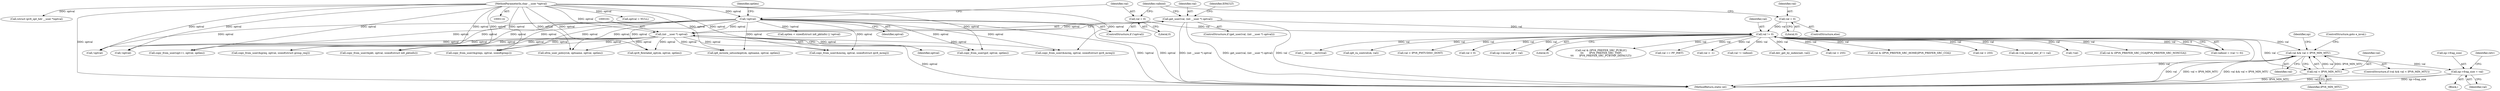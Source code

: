 digraph "0_linux_45f6fad84cc305103b28d73482b344d7f5b76f39_11@pointer" {
"1001824" [label="(Call,np->frag_size = val)"];
"1001818" [label="(Call,val && val < IPV6_MIN_MTU)"];
"1001820" [label="(Call,val < IPV6_MIN_MTU)"];
"1000172" [label="(Call,val != 0)"];
"1000158" [label="(Call,get_user(val, (int __user *) optval))"];
"1000160" [label="(Call,(int __user *) optval)"];
"1000144" [label="(Call,!optval)"];
"1000118" [label="(MethodParameterIn,char __user *optval)"];
"1000167" [label="(Call,val = 0)"];
"1000146" [label="(Call,val = 0)"];
"1001822" [label="(Identifier,IPV6_MIN_MTU)"];
"1001569" [label="(Call,copy_from_user(&greqs, optval, sizeof(greqs)))"];
"1001977" [label="(Call,val & (IPV6_PREFER_SRC_CGA|IPV6_PREFER_SRC_NONCGA))"];
"1000954" [label="(Call,optlen < sizeof(struct in6_pktinfo) || !optval)"];
"1001897" [label="(Call,xfrm_user_policy(sk, optname, optval, optlen))"];
"1001876" [label="(Call,ipv6_flowlabel_opt(sk, optval, optlen))"];
"1000170" [label="(Call,valbool = (val != 0))"];
"1000145" [label="(Identifier,optval)"];
"1000179" [label="(Call,ip6_mroute_setsockopt(sk, optname, optval, optlen))"];
"1001826" [label="(Identifier,np)"];
"1001267" [label="(Call,(__force __be32)val)"];
"1001821" [label="(Identifier,val)"];
"1001781" [label="(Call,ip6_ra_control(sk, val))"];
"1001794" [label="(Call,val < IPV6_PMTUDISC_DONT)"];
"1002013" [label="(Call,val < 0)"];
"1001362" [label="(Call,np->mcast_oif = val)"];
"1000157" [label="(ControlStructure,if (get_user(val, (int __user *) optval)))"];
"1000167" [label="(Call,val = 0)"];
"1000144" [label="(Call,!optval)"];
"1001446" [label="(Call,copy_from_user(&mreq, optval, sizeof(struct ipv6_mreq)))"];
"1000166" [label="(ControlStructure,else)"];
"1000174" [label="(Literal,0)"];
"1000810" [label="(Call,optval = NULL)"];
"1001819" [label="(Identifier,val)"];
"1000118" [label="(MethodParameterIn,char __user *optval)"];
"1002065" [label="(MethodReturn,static int)"];
"1000173" [label="(Identifier,val)"];
"1000191" [label="(Block,)"];
"1000865" [label="(Call,(struct ipv6_opt_hdr __user *)optval)"];
"1000147" [label="(Identifier,val)"];
"1001828" [label="(Identifier,val)"];
"1001721" [label="(Call,copy_from_user(gsf, optval, optlen))"];
"1000168" [label="(Identifier,val)"];
"1001824" [label="(Call,np->frag_size = val)"];
"1001830" [label="(Identifier,retv)"];
"1001924" [label="(Call,val & (IPV6_PREFER_SRC_PUBLIC|\n\t\t\t       IPV6_PREFER_SRC_TMP|\n\t\t\t       IPV6_PREFER_SRC_PUBTMP_DEFAULT))"];
"1000200" [label="(Call,val == PF_INET)"];
"1000159" [label="(Identifier,val)"];
"1001396" [label="(Call,copy_from_user(&mreq, optval, sizeof(struct ipv6_mreq)))"];
"1000165" [label="(Identifier,EFAULT)"];
"1000172" [label="(Call,val != 0)"];
"1001825" [label="(Call,np->frag_size)"];
"1000158" [label="(Call,get_user(val, (int __user *) optval))"];
"1000656" [label="(Call,val < -1)"];
"1000815" [label="(Call,!optval)"];
"1001823" [label="(ControlStructure,goto e_inval;)"];
"1000959" [label="(Call,!optval)"];
"1001236" [label="(Call,val != valbool)"];
"1001348" [label="(Call,dev_get_by_index(net, val))"];
"1001818" [label="(Call,val && val < IPV6_MIN_MTU)"];
"1001817" [label="(ControlStructure,if (val && val < IPV6_MIN_MTU))"];
"1001172" [label="(Call,val > 255)"];
"1000148" [label="(Literal,0)"];
"1000171" [label="(Identifier,valbool)"];
"1001956" [label="(Call,val & (IPV6_PREFER_SRC_HOME|IPV6_PREFER_SRC_COA))"];
"1000169" [label="(Literal,0)"];
"1000160" [label="(Call,(int __user *) optval)"];
"1001820" [label="(Call,val < IPV6_MIN_MTU)"];
"1000162" [label="(Identifier,optval)"];
"1001205" [label="(Call,val > 255)"];
"1001099" [label="(Call,copy_from_user(opt+1, optval, optlen))"];
"1000146" [label="(Call,val = 0)"];
"1001497" [label="(Call,copy_from_user(&greq, optval, sizeof(struct group_req)))"];
"1000143" [label="(ControlStructure,if (!optval))"];
"1000963" [label="(Call,copy_from_user(&pkt, optval, sizeof(struct in6_pktinfo)))"];
"1000153" [label="(Identifier,optlen)"];
"1001340" [label="(Call,sk->sk_bound_dev_if != val)"];
"1001846" [label="(Call,!val)"];
"1001824" -> "1000191"  [label="AST: "];
"1001824" -> "1001828"  [label="CFG: "];
"1001825" -> "1001824"  [label="AST: "];
"1001828" -> "1001824"  [label="AST: "];
"1001830" -> "1001824"  [label="CFG: "];
"1001824" -> "1002065"  [label="DDG: np->frag_size"];
"1001824" -> "1002065"  [label="DDG: val"];
"1001818" -> "1001824"  [label="DDG: val"];
"1001818" -> "1001817"  [label="AST: "];
"1001818" -> "1001819"  [label="CFG: "];
"1001818" -> "1001820"  [label="CFG: "];
"1001819" -> "1001818"  [label="AST: "];
"1001820" -> "1001818"  [label="AST: "];
"1001823" -> "1001818"  [label="CFG: "];
"1001826" -> "1001818"  [label="CFG: "];
"1001818" -> "1002065"  [label="DDG: val"];
"1001818" -> "1002065"  [label="DDG: val < IPV6_MIN_MTU"];
"1001818" -> "1002065"  [label="DDG: val && val < IPV6_MIN_MTU"];
"1001820" -> "1001818"  [label="DDG: val"];
"1001820" -> "1001818"  [label="DDG: IPV6_MIN_MTU"];
"1000172" -> "1001818"  [label="DDG: val"];
"1001820" -> "1001822"  [label="CFG: "];
"1001821" -> "1001820"  [label="AST: "];
"1001822" -> "1001820"  [label="AST: "];
"1001820" -> "1002065"  [label="DDG: IPV6_MIN_MTU"];
"1000172" -> "1001820"  [label="DDG: val"];
"1000172" -> "1000170"  [label="AST: "];
"1000172" -> "1000174"  [label="CFG: "];
"1000173" -> "1000172"  [label="AST: "];
"1000174" -> "1000172"  [label="AST: "];
"1000170" -> "1000172"  [label="CFG: "];
"1000172" -> "1002065"  [label="DDG: val"];
"1000172" -> "1000170"  [label="DDG: val"];
"1000172" -> "1000170"  [label="DDG: 0"];
"1000158" -> "1000172"  [label="DDG: val"];
"1000167" -> "1000172"  [label="DDG: val"];
"1000146" -> "1000172"  [label="DDG: val"];
"1000172" -> "1000200"  [label="DDG: val"];
"1000172" -> "1000656"  [label="DDG: val"];
"1000172" -> "1001172"  [label="DDG: val"];
"1000172" -> "1001205"  [label="DDG: val"];
"1000172" -> "1001236"  [label="DDG: val"];
"1000172" -> "1001267"  [label="DDG: val"];
"1000172" -> "1001340"  [label="DDG: val"];
"1000172" -> "1001348"  [label="DDG: val"];
"1000172" -> "1001362"  [label="DDG: val"];
"1000172" -> "1001781"  [label="DDG: val"];
"1000172" -> "1001794"  [label="DDG: val"];
"1000172" -> "1001846"  [label="DDG: val"];
"1000172" -> "1001924"  [label="DDG: val"];
"1000172" -> "1001956"  [label="DDG: val"];
"1000172" -> "1001977"  [label="DDG: val"];
"1000172" -> "1002013"  [label="DDG: val"];
"1000158" -> "1000157"  [label="AST: "];
"1000158" -> "1000160"  [label="CFG: "];
"1000159" -> "1000158"  [label="AST: "];
"1000160" -> "1000158"  [label="AST: "];
"1000165" -> "1000158"  [label="CFG: "];
"1000171" -> "1000158"  [label="CFG: "];
"1000158" -> "1002065"  [label="DDG: val"];
"1000158" -> "1002065"  [label="DDG: (int __user *) optval"];
"1000158" -> "1002065"  [label="DDG: get_user(val, (int __user *) optval)"];
"1000160" -> "1000158"  [label="DDG: optval"];
"1000160" -> "1000162"  [label="CFG: "];
"1000161" -> "1000160"  [label="AST: "];
"1000162" -> "1000160"  [label="AST: "];
"1000160" -> "1002065"  [label="DDG: optval"];
"1000144" -> "1000160"  [label="DDG: optval"];
"1000118" -> "1000160"  [label="DDG: optval"];
"1000160" -> "1000179"  [label="DDG: optval"];
"1000160" -> "1000815"  [label="DDG: optval"];
"1000160" -> "1000959"  [label="DDG: optval"];
"1000160" -> "1000963"  [label="DDG: optval"];
"1000160" -> "1001099"  [label="DDG: optval"];
"1000160" -> "1001396"  [label="DDG: optval"];
"1000160" -> "1001446"  [label="DDG: optval"];
"1000160" -> "1001497"  [label="DDG: optval"];
"1000160" -> "1001569"  [label="DDG: optval"];
"1000160" -> "1001721"  [label="DDG: optval"];
"1000160" -> "1001876"  [label="DDG: optval"];
"1000160" -> "1001897"  [label="DDG: optval"];
"1000144" -> "1000143"  [label="AST: "];
"1000144" -> "1000145"  [label="CFG: "];
"1000145" -> "1000144"  [label="AST: "];
"1000147" -> "1000144"  [label="CFG: "];
"1000153" -> "1000144"  [label="CFG: "];
"1000144" -> "1002065"  [label="DDG: !optval"];
"1000144" -> "1002065"  [label="DDG: optval"];
"1000118" -> "1000144"  [label="DDG: optval"];
"1000144" -> "1000179"  [label="DDG: optval"];
"1000144" -> "1000815"  [label="DDG: optval"];
"1000144" -> "1000954"  [label="DDG: !optval"];
"1000144" -> "1000959"  [label="DDG: optval"];
"1000144" -> "1000963"  [label="DDG: optval"];
"1000144" -> "1001099"  [label="DDG: optval"];
"1000144" -> "1001396"  [label="DDG: optval"];
"1000144" -> "1001446"  [label="DDG: optval"];
"1000144" -> "1001497"  [label="DDG: optval"];
"1000144" -> "1001569"  [label="DDG: optval"];
"1000144" -> "1001721"  [label="DDG: optval"];
"1000144" -> "1001876"  [label="DDG: optval"];
"1000144" -> "1001897"  [label="DDG: optval"];
"1000118" -> "1000114"  [label="AST: "];
"1000118" -> "1002065"  [label="DDG: optval"];
"1000118" -> "1000179"  [label="DDG: optval"];
"1000118" -> "1000810"  [label="DDG: optval"];
"1000118" -> "1000815"  [label="DDG: optval"];
"1000118" -> "1000865"  [label="DDG: optval"];
"1000118" -> "1000959"  [label="DDG: optval"];
"1000118" -> "1000963"  [label="DDG: optval"];
"1000118" -> "1001099"  [label="DDG: optval"];
"1000118" -> "1001396"  [label="DDG: optval"];
"1000118" -> "1001446"  [label="DDG: optval"];
"1000118" -> "1001497"  [label="DDG: optval"];
"1000118" -> "1001569"  [label="DDG: optval"];
"1000118" -> "1001721"  [label="DDG: optval"];
"1000118" -> "1001876"  [label="DDG: optval"];
"1000118" -> "1001897"  [label="DDG: optval"];
"1000167" -> "1000166"  [label="AST: "];
"1000167" -> "1000169"  [label="CFG: "];
"1000168" -> "1000167"  [label="AST: "];
"1000169" -> "1000167"  [label="AST: "];
"1000171" -> "1000167"  [label="CFG: "];
"1000146" -> "1000143"  [label="AST: "];
"1000146" -> "1000148"  [label="CFG: "];
"1000147" -> "1000146"  [label="AST: "];
"1000148" -> "1000146"  [label="AST: "];
"1000171" -> "1000146"  [label="CFG: "];
}
